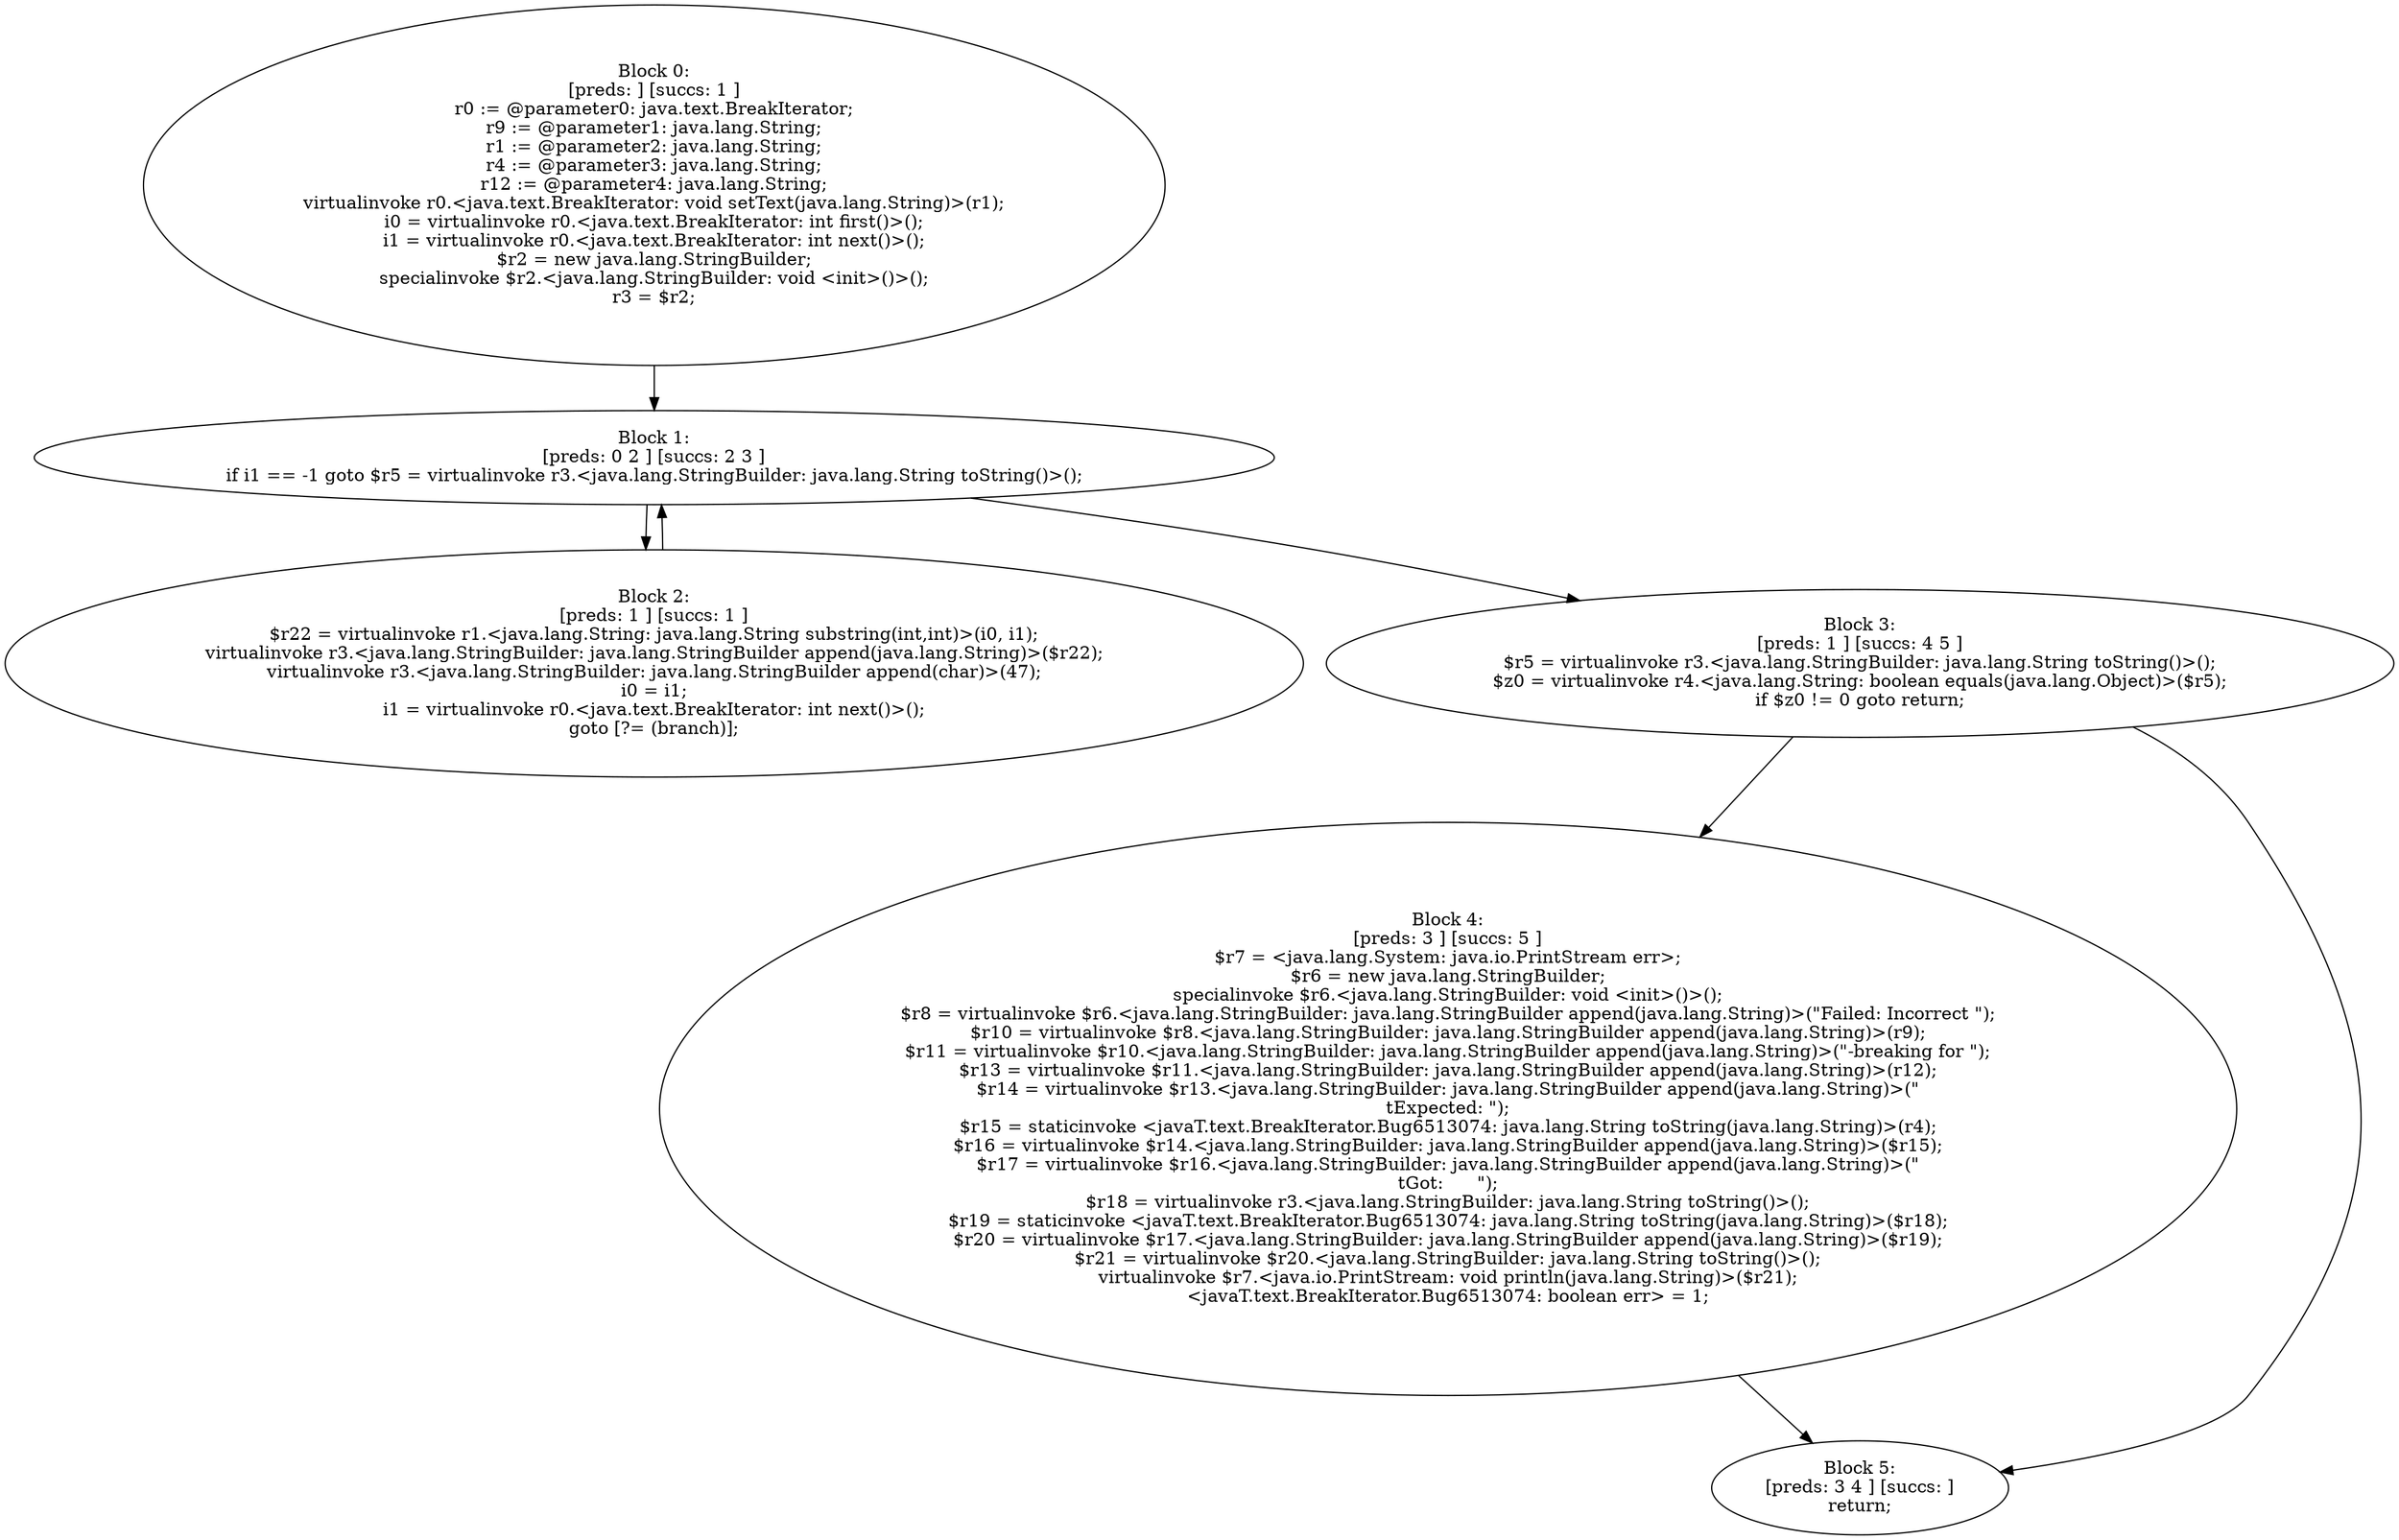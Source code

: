 digraph "unitGraph" {
    "Block 0:
[preds: ] [succs: 1 ]
r0 := @parameter0: java.text.BreakIterator;
r9 := @parameter1: java.lang.String;
r1 := @parameter2: java.lang.String;
r4 := @parameter3: java.lang.String;
r12 := @parameter4: java.lang.String;
virtualinvoke r0.<java.text.BreakIterator: void setText(java.lang.String)>(r1);
i0 = virtualinvoke r0.<java.text.BreakIterator: int first()>();
i1 = virtualinvoke r0.<java.text.BreakIterator: int next()>();
$r2 = new java.lang.StringBuilder;
specialinvoke $r2.<java.lang.StringBuilder: void <init>()>();
r3 = $r2;
"
    "Block 1:
[preds: 0 2 ] [succs: 2 3 ]
if i1 == -1 goto $r5 = virtualinvoke r3.<java.lang.StringBuilder: java.lang.String toString()>();
"
    "Block 2:
[preds: 1 ] [succs: 1 ]
$r22 = virtualinvoke r1.<java.lang.String: java.lang.String substring(int,int)>(i0, i1);
virtualinvoke r3.<java.lang.StringBuilder: java.lang.StringBuilder append(java.lang.String)>($r22);
virtualinvoke r3.<java.lang.StringBuilder: java.lang.StringBuilder append(char)>(47);
i0 = i1;
i1 = virtualinvoke r0.<java.text.BreakIterator: int next()>();
goto [?= (branch)];
"
    "Block 3:
[preds: 1 ] [succs: 4 5 ]
$r5 = virtualinvoke r3.<java.lang.StringBuilder: java.lang.String toString()>();
$z0 = virtualinvoke r4.<java.lang.String: boolean equals(java.lang.Object)>($r5);
if $z0 != 0 goto return;
"
    "Block 4:
[preds: 3 ] [succs: 5 ]
$r7 = <java.lang.System: java.io.PrintStream err>;
$r6 = new java.lang.StringBuilder;
specialinvoke $r6.<java.lang.StringBuilder: void <init>()>();
$r8 = virtualinvoke $r6.<java.lang.StringBuilder: java.lang.StringBuilder append(java.lang.String)>(\"Failed: Incorrect \");
$r10 = virtualinvoke $r8.<java.lang.StringBuilder: java.lang.StringBuilder append(java.lang.String)>(r9);
$r11 = virtualinvoke $r10.<java.lang.StringBuilder: java.lang.StringBuilder append(java.lang.String)>(\"-breaking for \");
$r13 = virtualinvoke $r11.<java.lang.StringBuilder: java.lang.StringBuilder append(java.lang.String)>(r12);
$r14 = virtualinvoke $r13.<java.lang.StringBuilder: java.lang.StringBuilder append(java.lang.String)>(\"\n\tExpected: \");
$r15 = staticinvoke <javaT.text.BreakIterator.Bug6513074: java.lang.String toString(java.lang.String)>(r4);
$r16 = virtualinvoke $r14.<java.lang.StringBuilder: java.lang.StringBuilder append(java.lang.String)>($r15);
$r17 = virtualinvoke $r16.<java.lang.StringBuilder: java.lang.StringBuilder append(java.lang.String)>(\"\n\tGot:      \");
$r18 = virtualinvoke r3.<java.lang.StringBuilder: java.lang.String toString()>();
$r19 = staticinvoke <javaT.text.BreakIterator.Bug6513074: java.lang.String toString(java.lang.String)>($r18);
$r20 = virtualinvoke $r17.<java.lang.StringBuilder: java.lang.StringBuilder append(java.lang.String)>($r19);
$r21 = virtualinvoke $r20.<java.lang.StringBuilder: java.lang.String toString()>();
virtualinvoke $r7.<java.io.PrintStream: void println(java.lang.String)>($r21);
<javaT.text.BreakIterator.Bug6513074: boolean err> = 1;
"
    "Block 5:
[preds: 3 4 ] [succs: ]
return;
"
    "Block 0:
[preds: ] [succs: 1 ]
r0 := @parameter0: java.text.BreakIterator;
r9 := @parameter1: java.lang.String;
r1 := @parameter2: java.lang.String;
r4 := @parameter3: java.lang.String;
r12 := @parameter4: java.lang.String;
virtualinvoke r0.<java.text.BreakIterator: void setText(java.lang.String)>(r1);
i0 = virtualinvoke r0.<java.text.BreakIterator: int first()>();
i1 = virtualinvoke r0.<java.text.BreakIterator: int next()>();
$r2 = new java.lang.StringBuilder;
specialinvoke $r2.<java.lang.StringBuilder: void <init>()>();
r3 = $r2;
"->"Block 1:
[preds: 0 2 ] [succs: 2 3 ]
if i1 == -1 goto $r5 = virtualinvoke r3.<java.lang.StringBuilder: java.lang.String toString()>();
";
    "Block 1:
[preds: 0 2 ] [succs: 2 3 ]
if i1 == -1 goto $r5 = virtualinvoke r3.<java.lang.StringBuilder: java.lang.String toString()>();
"->"Block 2:
[preds: 1 ] [succs: 1 ]
$r22 = virtualinvoke r1.<java.lang.String: java.lang.String substring(int,int)>(i0, i1);
virtualinvoke r3.<java.lang.StringBuilder: java.lang.StringBuilder append(java.lang.String)>($r22);
virtualinvoke r3.<java.lang.StringBuilder: java.lang.StringBuilder append(char)>(47);
i0 = i1;
i1 = virtualinvoke r0.<java.text.BreakIterator: int next()>();
goto [?= (branch)];
";
    "Block 1:
[preds: 0 2 ] [succs: 2 3 ]
if i1 == -1 goto $r5 = virtualinvoke r3.<java.lang.StringBuilder: java.lang.String toString()>();
"->"Block 3:
[preds: 1 ] [succs: 4 5 ]
$r5 = virtualinvoke r3.<java.lang.StringBuilder: java.lang.String toString()>();
$z0 = virtualinvoke r4.<java.lang.String: boolean equals(java.lang.Object)>($r5);
if $z0 != 0 goto return;
";
    "Block 2:
[preds: 1 ] [succs: 1 ]
$r22 = virtualinvoke r1.<java.lang.String: java.lang.String substring(int,int)>(i0, i1);
virtualinvoke r3.<java.lang.StringBuilder: java.lang.StringBuilder append(java.lang.String)>($r22);
virtualinvoke r3.<java.lang.StringBuilder: java.lang.StringBuilder append(char)>(47);
i0 = i1;
i1 = virtualinvoke r0.<java.text.BreakIterator: int next()>();
goto [?= (branch)];
"->"Block 1:
[preds: 0 2 ] [succs: 2 3 ]
if i1 == -1 goto $r5 = virtualinvoke r3.<java.lang.StringBuilder: java.lang.String toString()>();
";
    "Block 3:
[preds: 1 ] [succs: 4 5 ]
$r5 = virtualinvoke r3.<java.lang.StringBuilder: java.lang.String toString()>();
$z0 = virtualinvoke r4.<java.lang.String: boolean equals(java.lang.Object)>($r5);
if $z0 != 0 goto return;
"->"Block 4:
[preds: 3 ] [succs: 5 ]
$r7 = <java.lang.System: java.io.PrintStream err>;
$r6 = new java.lang.StringBuilder;
specialinvoke $r6.<java.lang.StringBuilder: void <init>()>();
$r8 = virtualinvoke $r6.<java.lang.StringBuilder: java.lang.StringBuilder append(java.lang.String)>(\"Failed: Incorrect \");
$r10 = virtualinvoke $r8.<java.lang.StringBuilder: java.lang.StringBuilder append(java.lang.String)>(r9);
$r11 = virtualinvoke $r10.<java.lang.StringBuilder: java.lang.StringBuilder append(java.lang.String)>(\"-breaking for \");
$r13 = virtualinvoke $r11.<java.lang.StringBuilder: java.lang.StringBuilder append(java.lang.String)>(r12);
$r14 = virtualinvoke $r13.<java.lang.StringBuilder: java.lang.StringBuilder append(java.lang.String)>(\"\n\tExpected: \");
$r15 = staticinvoke <javaT.text.BreakIterator.Bug6513074: java.lang.String toString(java.lang.String)>(r4);
$r16 = virtualinvoke $r14.<java.lang.StringBuilder: java.lang.StringBuilder append(java.lang.String)>($r15);
$r17 = virtualinvoke $r16.<java.lang.StringBuilder: java.lang.StringBuilder append(java.lang.String)>(\"\n\tGot:      \");
$r18 = virtualinvoke r3.<java.lang.StringBuilder: java.lang.String toString()>();
$r19 = staticinvoke <javaT.text.BreakIterator.Bug6513074: java.lang.String toString(java.lang.String)>($r18);
$r20 = virtualinvoke $r17.<java.lang.StringBuilder: java.lang.StringBuilder append(java.lang.String)>($r19);
$r21 = virtualinvoke $r20.<java.lang.StringBuilder: java.lang.String toString()>();
virtualinvoke $r7.<java.io.PrintStream: void println(java.lang.String)>($r21);
<javaT.text.BreakIterator.Bug6513074: boolean err> = 1;
";
    "Block 3:
[preds: 1 ] [succs: 4 5 ]
$r5 = virtualinvoke r3.<java.lang.StringBuilder: java.lang.String toString()>();
$z0 = virtualinvoke r4.<java.lang.String: boolean equals(java.lang.Object)>($r5);
if $z0 != 0 goto return;
"->"Block 5:
[preds: 3 4 ] [succs: ]
return;
";
    "Block 4:
[preds: 3 ] [succs: 5 ]
$r7 = <java.lang.System: java.io.PrintStream err>;
$r6 = new java.lang.StringBuilder;
specialinvoke $r6.<java.lang.StringBuilder: void <init>()>();
$r8 = virtualinvoke $r6.<java.lang.StringBuilder: java.lang.StringBuilder append(java.lang.String)>(\"Failed: Incorrect \");
$r10 = virtualinvoke $r8.<java.lang.StringBuilder: java.lang.StringBuilder append(java.lang.String)>(r9);
$r11 = virtualinvoke $r10.<java.lang.StringBuilder: java.lang.StringBuilder append(java.lang.String)>(\"-breaking for \");
$r13 = virtualinvoke $r11.<java.lang.StringBuilder: java.lang.StringBuilder append(java.lang.String)>(r12);
$r14 = virtualinvoke $r13.<java.lang.StringBuilder: java.lang.StringBuilder append(java.lang.String)>(\"\n\tExpected: \");
$r15 = staticinvoke <javaT.text.BreakIterator.Bug6513074: java.lang.String toString(java.lang.String)>(r4);
$r16 = virtualinvoke $r14.<java.lang.StringBuilder: java.lang.StringBuilder append(java.lang.String)>($r15);
$r17 = virtualinvoke $r16.<java.lang.StringBuilder: java.lang.StringBuilder append(java.lang.String)>(\"\n\tGot:      \");
$r18 = virtualinvoke r3.<java.lang.StringBuilder: java.lang.String toString()>();
$r19 = staticinvoke <javaT.text.BreakIterator.Bug6513074: java.lang.String toString(java.lang.String)>($r18);
$r20 = virtualinvoke $r17.<java.lang.StringBuilder: java.lang.StringBuilder append(java.lang.String)>($r19);
$r21 = virtualinvoke $r20.<java.lang.StringBuilder: java.lang.String toString()>();
virtualinvoke $r7.<java.io.PrintStream: void println(java.lang.String)>($r21);
<javaT.text.BreakIterator.Bug6513074: boolean err> = 1;
"->"Block 5:
[preds: 3 4 ] [succs: ]
return;
";
}
